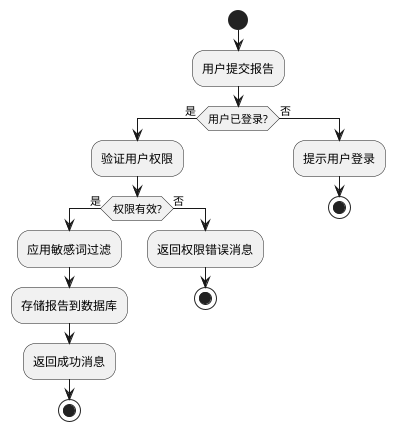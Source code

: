 @startuml
start
:用户提交报告;
if (用户已登录?) then (是)
  :验证用户权限;
  if (权限有效?) then (是)
    :应用敏感词过滤;
    :存储报告到数据库;
    :返回成功消息;
    stop
  else (否)
    :返回权限错误消息;
    stop
  endif
else (否)
  :提示用户登录;
  stop
endif
@enduml
